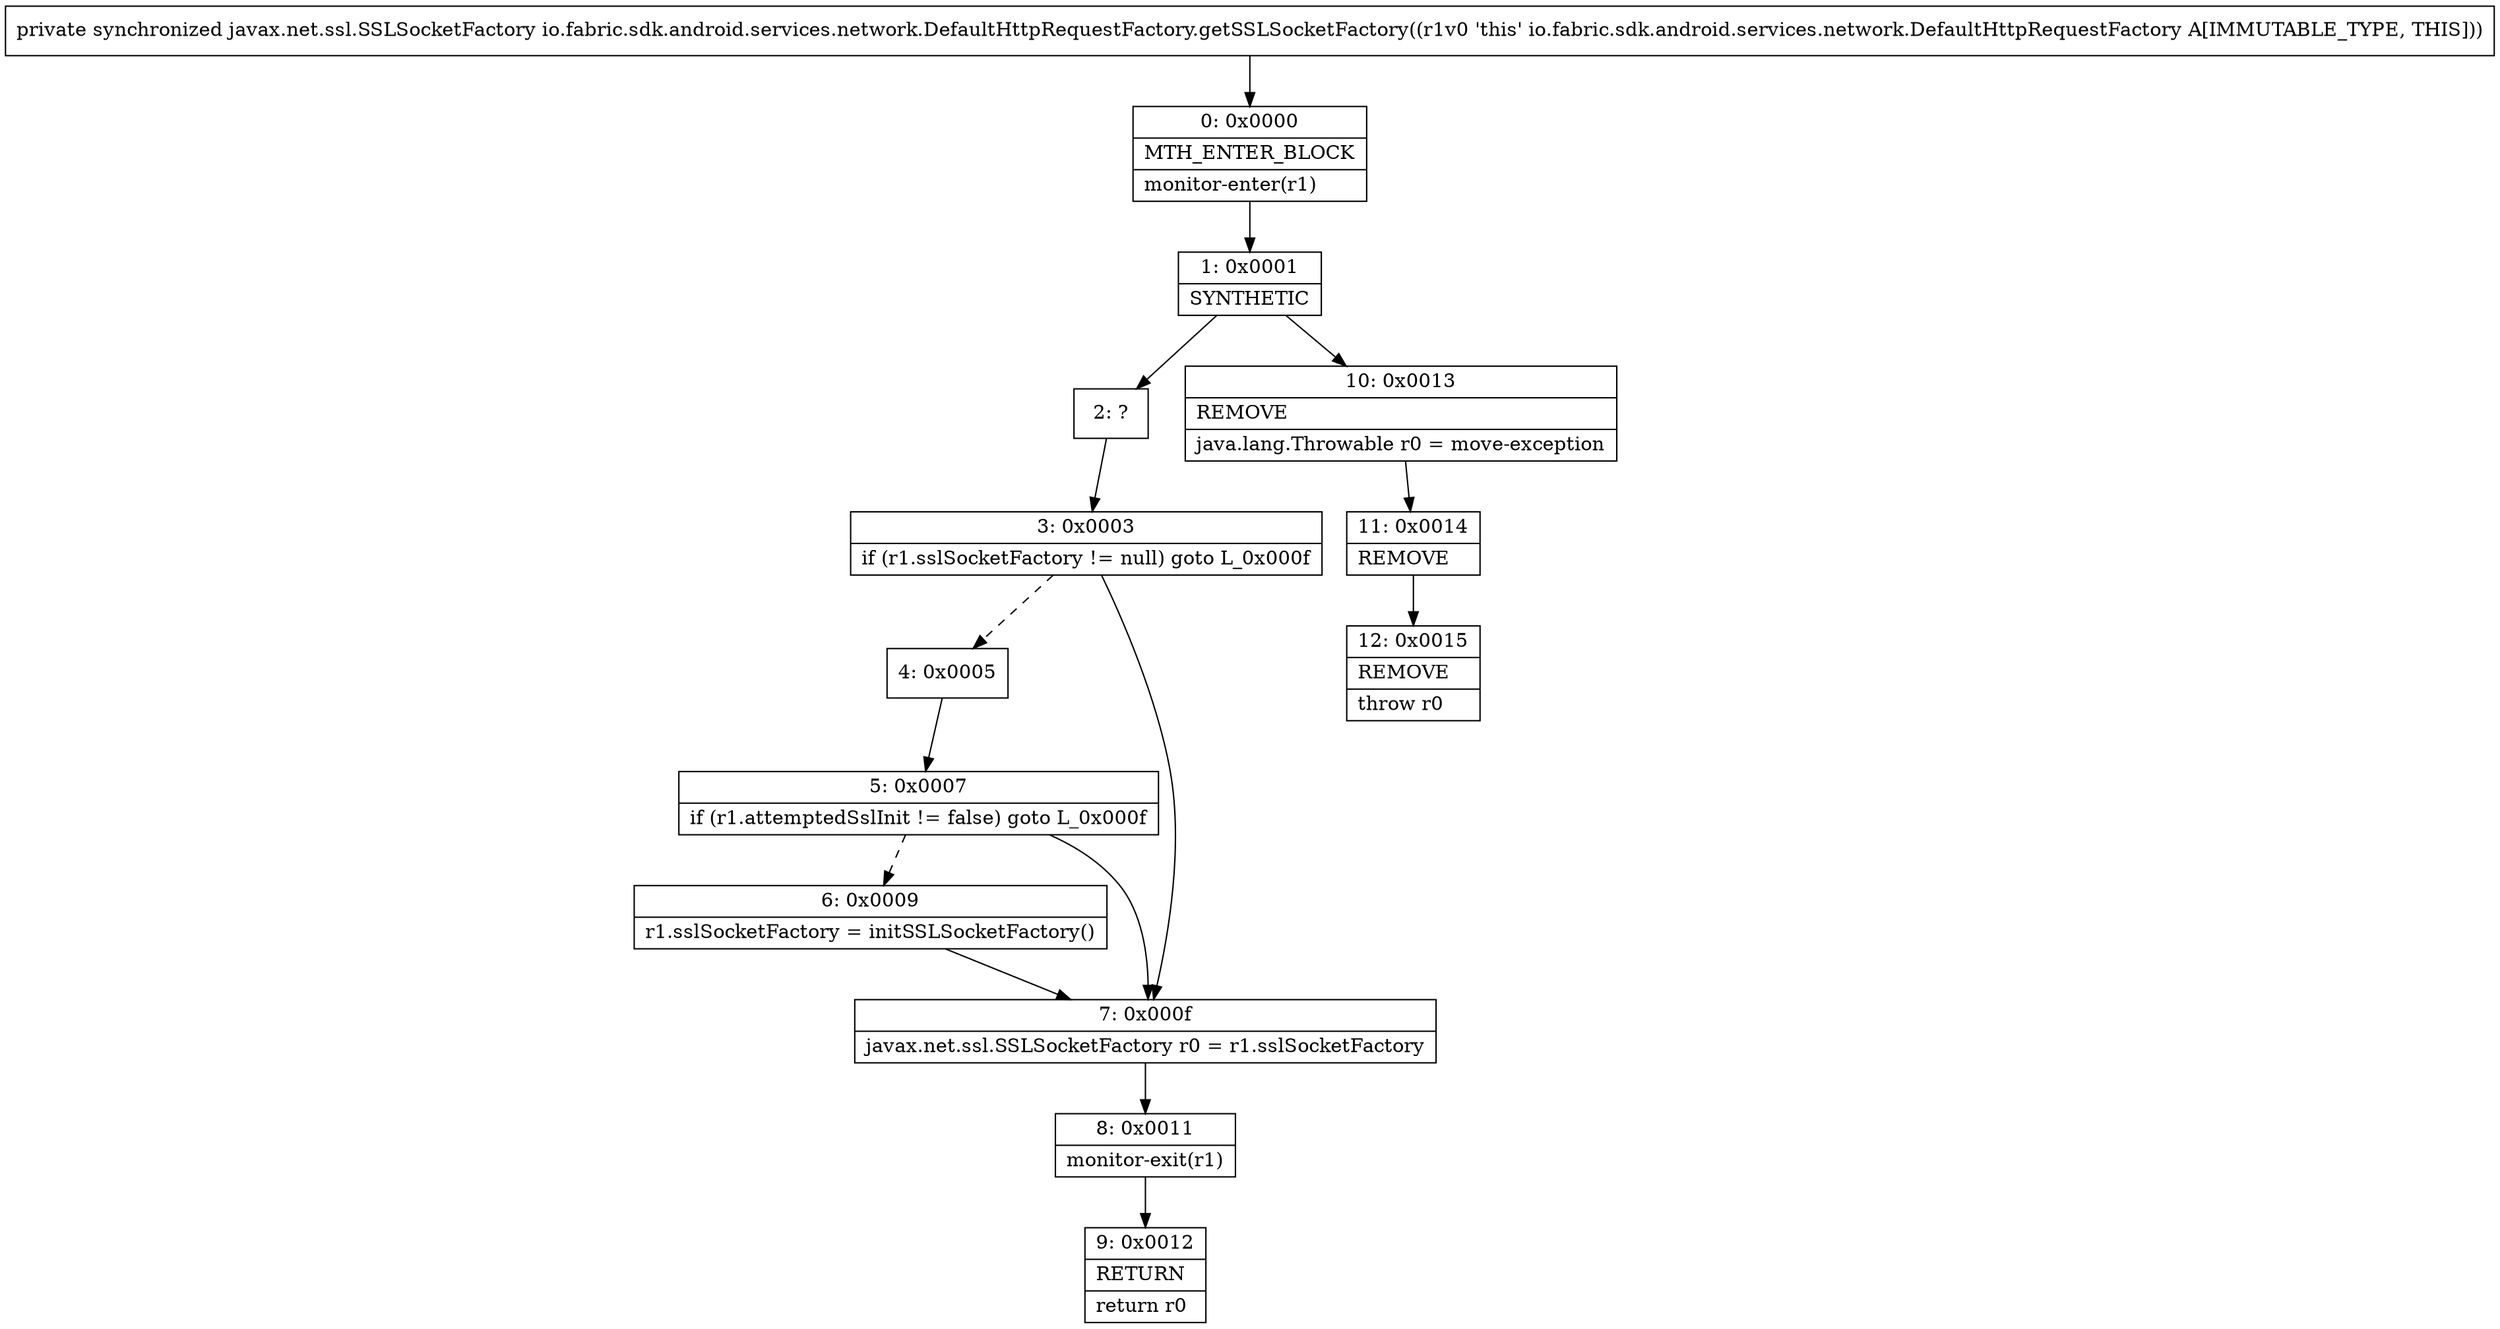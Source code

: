 digraph "CFG forio.fabric.sdk.android.services.network.DefaultHttpRequestFactory.getSSLSocketFactory()Ljavax\/net\/ssl\/SSLSocketFactory;" {
Node_0 [shape=record,label="{0\:\ 0x0000|MTH_ENTER_BLOCK\l|monitor\-enter(r1)\l}"];
Node_1 [shape=record,label="{1\:\ 0x0001|SYNTHETIC\l}"];
Node_2 [shape=record,label="{2\:\ ?}"];
Node_3 [shape=record,label="{3\:\ 0x0003|if (r1.sslSocketFactory != null) goto L_0x000f\l}"];
Node_4 [shape=record,label="{4\:\ 0x0005}"];
Node_5 [shape=record,label="{5\:\ 0x0007|if (r1.attemptedSslInit != false) goto L_0x000f\l}"];
Node_6 [shape=record,label="{6\:\ 0x0009|r1.sslSocketFactory = initSSLSocketFactory()\l}"];
Node_7 [shape=record,label="{7\:\ 0x000f|javax.net.ssl.SSLSocketFactory r0 = r1.sslSocketFactory\l}"];
Node_8 [shape=record,label="{8\:\ 0x0011|monitor\-exit(r1)\l}"];
Node_9 [shape=record,label="{9\:\ 0x0012|RETURN\l|return r0\l}"];
Node_10 [shape=record,label="{10\:\ 0x0013|REMOVE\l|java.lang.Throwable r0 = move\-exception\l}"];
Node_11 [shape=record,label="{11\:\ 0x0014|REMOVE\l}"];
Node_12 [shape=record,label="{12\:\ 0x0015|REMOVE\l|throw r0\l}"];
MethodNode[shape=record,label="{private synchronized javax.net.ssl.SSLSocketFactory io.fabric.sdk.android.services.network.DefaultHttpRequestFactory.getSSLSocketFactory((r1v0 'this' io.fabric.sdk.android.services.network.DefaultHttpRequestFactory A[IMMUTABLE_TYPE, THIS])) }"];
MethodNode -> Node_0;
Node_0 -> Node_1;
Node_1 -> Node_2;
Node_1 -> Node_10;
Node_2 -> Node_3;
Node_3 -> Node_4[style=dashed];
Node_3 -> Node_7;
Node_4 -> Node_5;
Node_5 -> Node_6[style=dashed];
Node_5 -> Node_7;
Node_6 -> Node_7;
Node_7 -> Node_8;
Node_8 -> Node_9;
Node_10 -> Node_11;
Node_11 -> Node_12;
}

